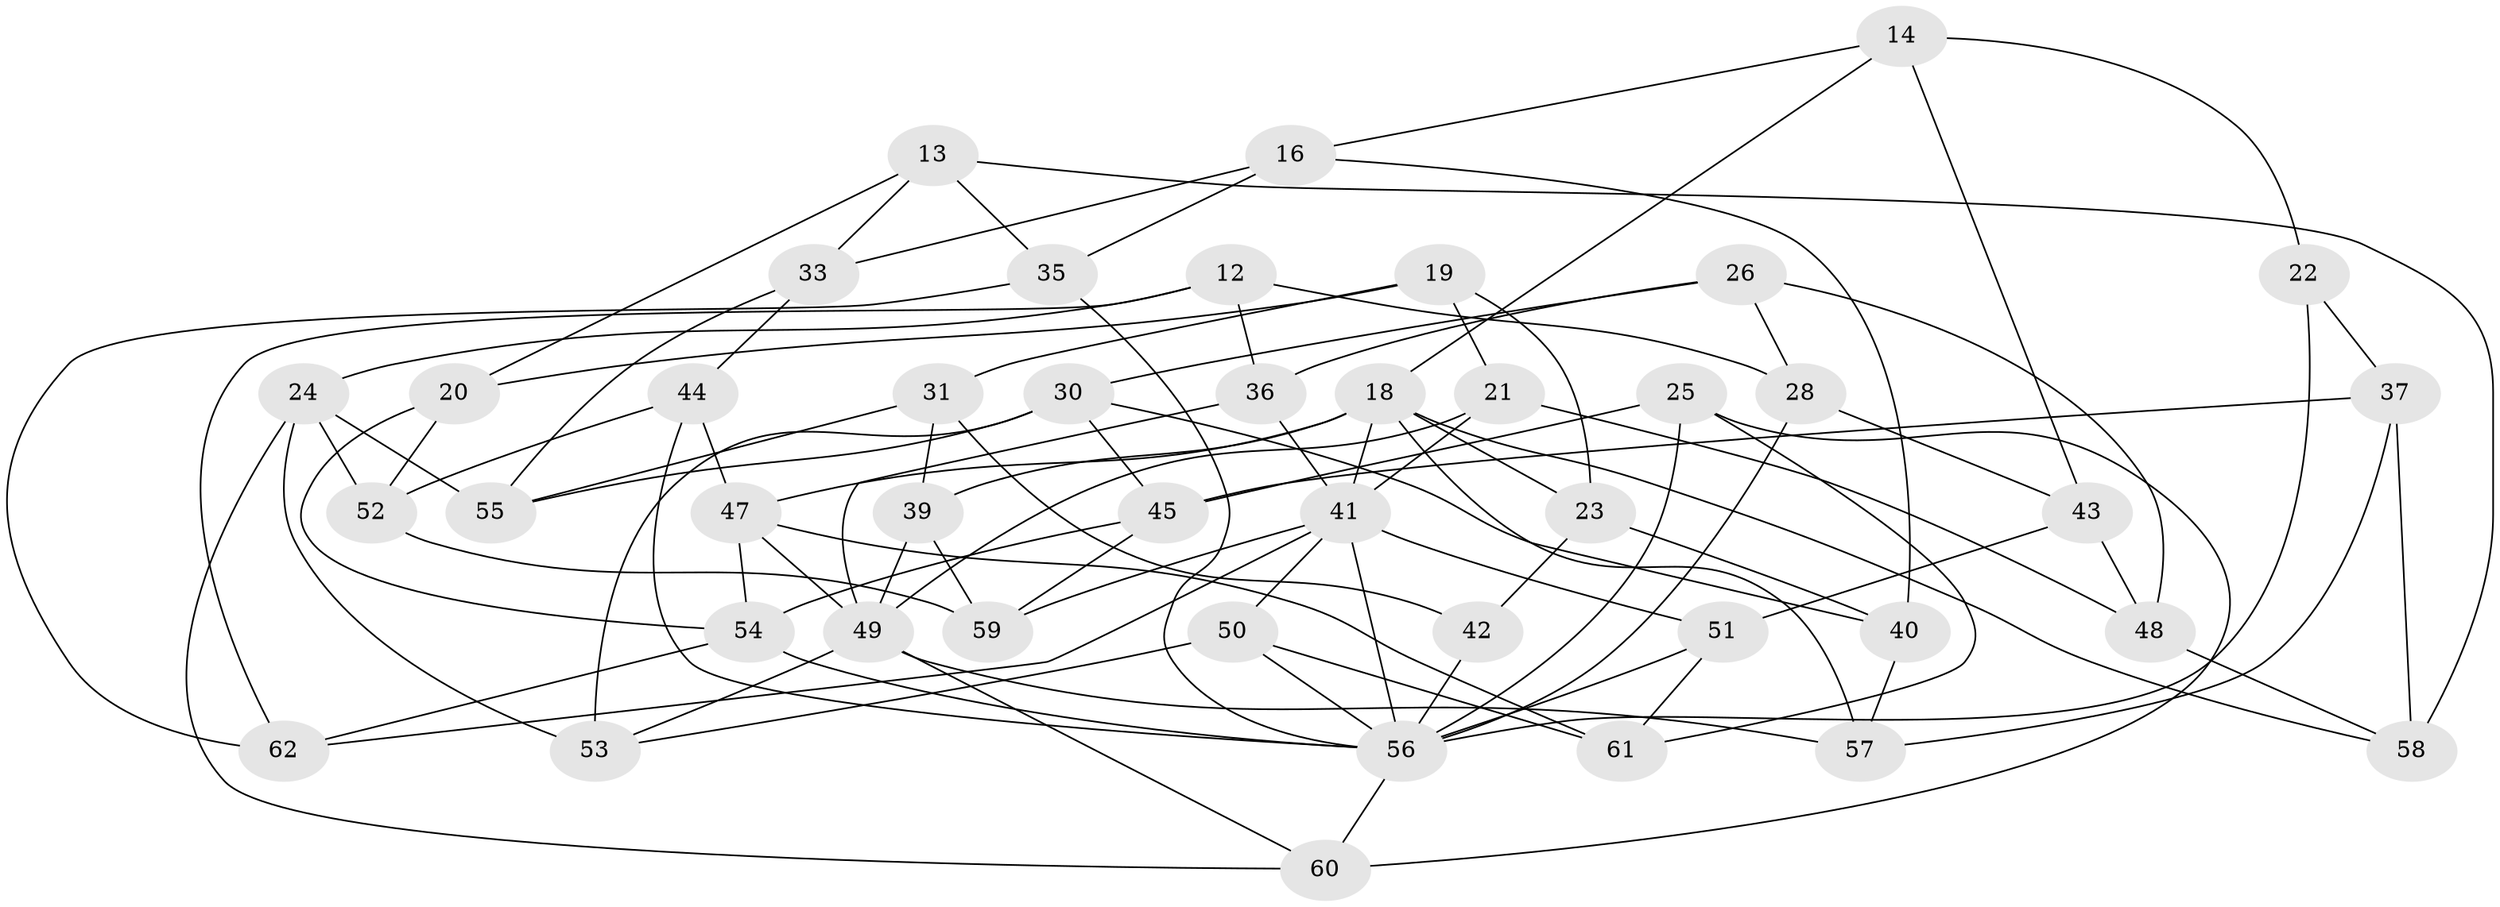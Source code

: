 // original degree distribution, {4: 1.0}
// Generated by graph-tools (version 1.1) at 2025/01/03/04/25 22:01:16]
// undirected, 43 vertices, 96 edges
graph export_dot {
graph [start="1"]
  node [color=gray90,style=filled];
  12;
  13;
  14;
  16;
  18 [super="+5+15"];
  19;
  20;
  21;
  22;
  23;
  24 [super="+1"];
  25 [super="+3"];
  26;
  28;
  30 [super="+11"];
  31;
  33;
  35;
  36;
  37;
  39;
  40;
  41 [super="+8+32"];
  42;
  43;
  44;
  45 [super="+4"];
  47 [super="+34"];
  48;
  49 [super="+7+29"];
  50;
  51;
  52;
  53 [super="+38"];
  54 [super="+27"];
  55;
  56 [super="+2+6+17"];
  57;
  58;
  59;
  60 [super="+46"];
  61;
  62;
  12 -- 28;
  12 -- 62;
  12 -- 36;
  12 -- 24;
  13 -- 35;
  13 -- 58;
  13 -- 20;
  13 -- 33;
  14 -- 16;
  14 -- 43;
  14 -- 22;
  14 -- 18;
  16 -- 40;
  16 -- 33;
  16 -- 35;
  18 -- 57;
  18 -- 23;
  18 -- 39;
  18 -- 58;
  18 -- 47 [weight=2];
  18 -- 41;
  19 -- 20;
  19 -- 23;
  19 -- 21;
  19 -- 31;
  20 -- 52;
  20 -- 54;
  21 -- 41;
  21 -- 49;
  21 -- 48;
  22 -- 37;
  22 -- 56 [weight=2];
  23 -- 40;
  23 -- 42;
  24 -- 55;
  24 -- 52;
  24 -- 60;
  24 -- 53 [weight=2];
  25 -- 60 [weight=2];
  25 -- 61;
  25 -- 45 [weight=2];
  25 -- 56;
  26 -- 28;
  26 -- 36;
  26 -- 48;
  26 -- 30;
  28 -- 43;
  28 -- 56;
  30 -- 40;
  30 -- 55;
  30 -- 53 [weight=2];
  30 -- 45;
  31 -- 55;
  31 -- 39;
  31 -- 42;
  33 -- 55;
  33 -- 44;
  35 -- 62;
  35 -- 56;
  36 -- 49;
  36 -- 41;
  37 -- 57;
  37 -- 45;
  37 -- 58;
  39 -- 59;
  39 -- 49;
  40 -- 57;
  41 -- 59;
  41 -- 51;
  41 -- 62;
  41 -- 50;
  41 -- 56;
  42 -- 56 [weight=2];
  43 -- 48;
  43 -- 51;
  44 -- 52;
  44 -- 47;
  44 -- 56;
  45 -- 59;
  45 -- 54;
  47 -- 61;
  47 -- 49;
  47 -- 54;
  48 -- 58;
  49 -- 60 [weight=2];
  49 -- 53;
  49 -- 57;
  50 -- 61;
  50 -- 56;
  50 -- 53;
  51 -- 61;
  51 -- 56;
  52 -- 59;
  54 -- 56 [weight=2];
  54 -- 62;
  56 -- 60;
}
